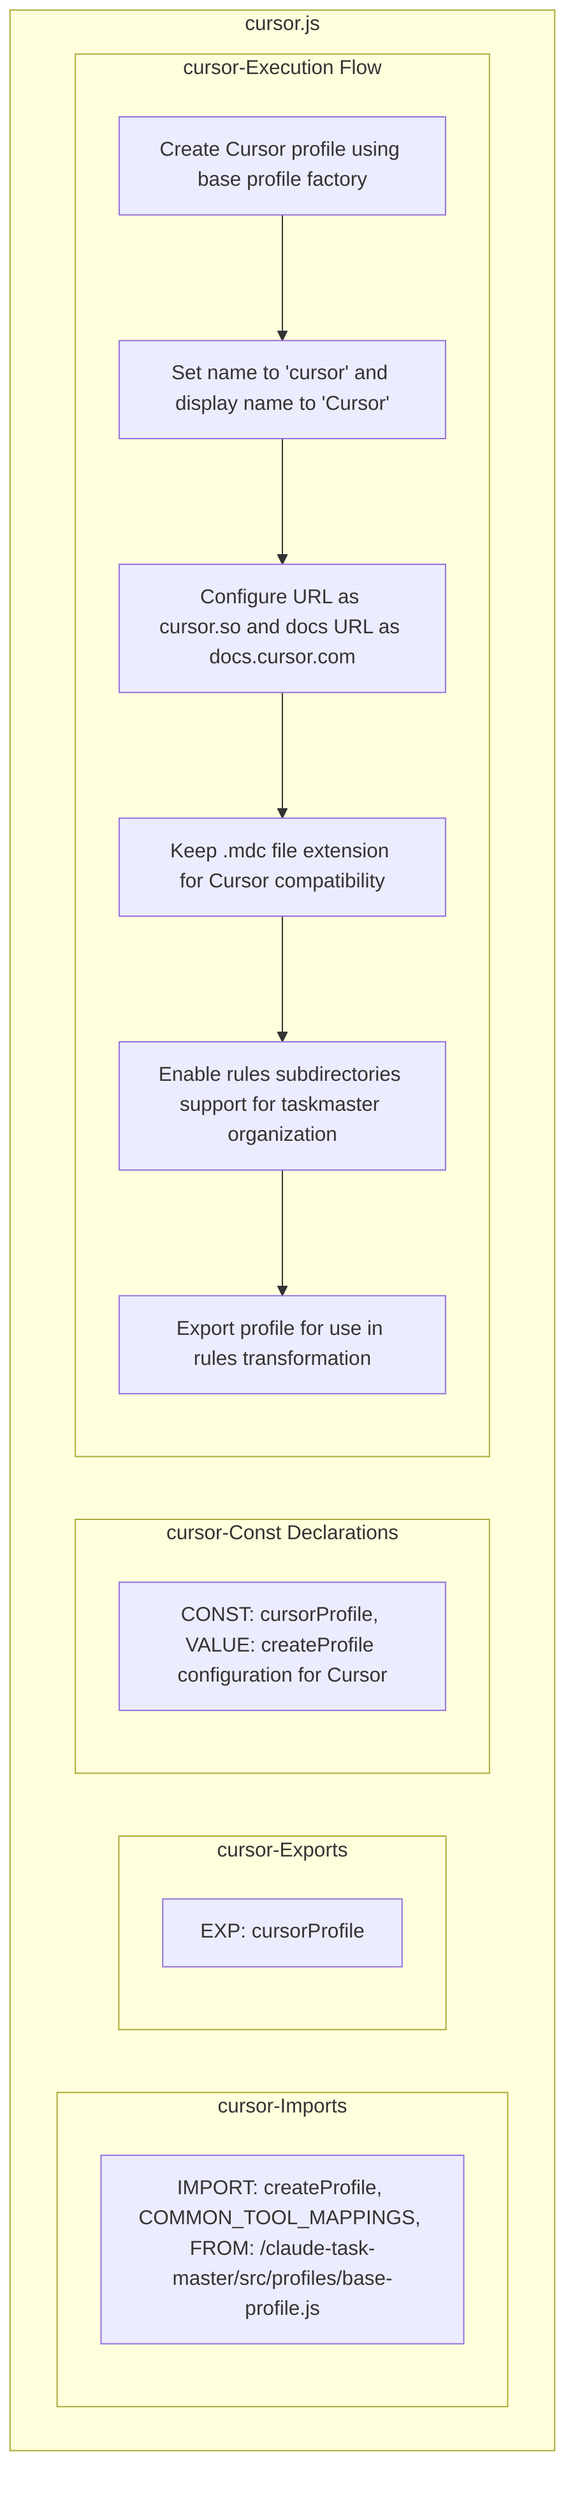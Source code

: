 flowchart TB
    subgraph cursor-Imports["cursor-Imports"]
        I1["IMPORT: createProfile, COMMON_TOOL_MAPPINGS, FROM: /claude-task-master/src/profiles/base-profile.js"]
    end
    
    subgraph cursor-Exports["cursor-Exports"]
        E1["EXP: cursorProfile"]
    end
    
    subgraph cursor-Constants["cursor-Const Declarations"]
        C1["CONST: cursorProfile, VALUE: createProfile configuration for Cursor"]
    end
    
    subgraph cursor-ExecutionFlow["cursor-Execution Flow"]
        FL1["Create Cursor profile using base profile factory"]
        FL2["Set name to 'cursor' and display name to 'Cursor'"]
        FL3["Configure URL as cursor.so and docs URL as docs.cursor.com"]
        FL4["Keep .mdc file extension for Cursor compatibility"]
        FL5["Enable rules subdirectories support for taskmaster organization"]
        FL6["Export profile for use in rules transformation"]
    end
    
    subgraph cursor["cursor.js"]
        cursor-Imports
        cursor-Exports
        cursor-Constants
        cursor-ExecutionFlow
    end
    
    FL1 --> FL2
    FL2 --> FL3
    FL3 --> FL4
    FL4 --> FL5
    FL5 --> FL6